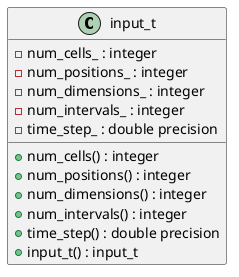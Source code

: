 @startuml

class input_t {
  - num_cells_ : integer 
  - num_positions_ : integer 
  - num_dimensions_ : integer 
  - num_intervals_ : integer
  - time_step_ : double precision
  + num_cells() : integer
  + num_positions() : integer
  + num_dimensions() : integer
  + num_intervals() : integer
  + time_step() : double precision
  + input_t() : input_t
}

@enduml
